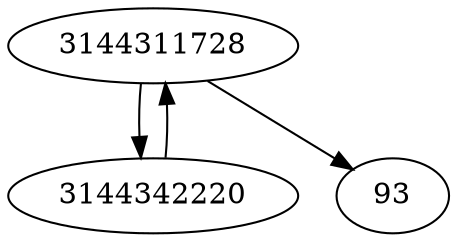 strict digraph  {
3144311728;
3144342220;
93;
3144311728 -> 3144342220;
3144311728 -> 93;
3144342220 -> 3144311728;
}
